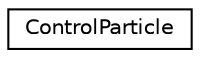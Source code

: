digraph G
{
  edge [fontname="Helvetica",fontsize="10",labelfontname="Helvetica",labelfontsize="10"];
  node [fontname="Helvetica",fontsize="10",shape=record];
  rankdir=LR;
  Node1 [label="ControlParticle",height=0.2,width=0.4,color="black", fillcolor="white", style="filled",URL="$d2/d62/classControlParticle.html"];
}
